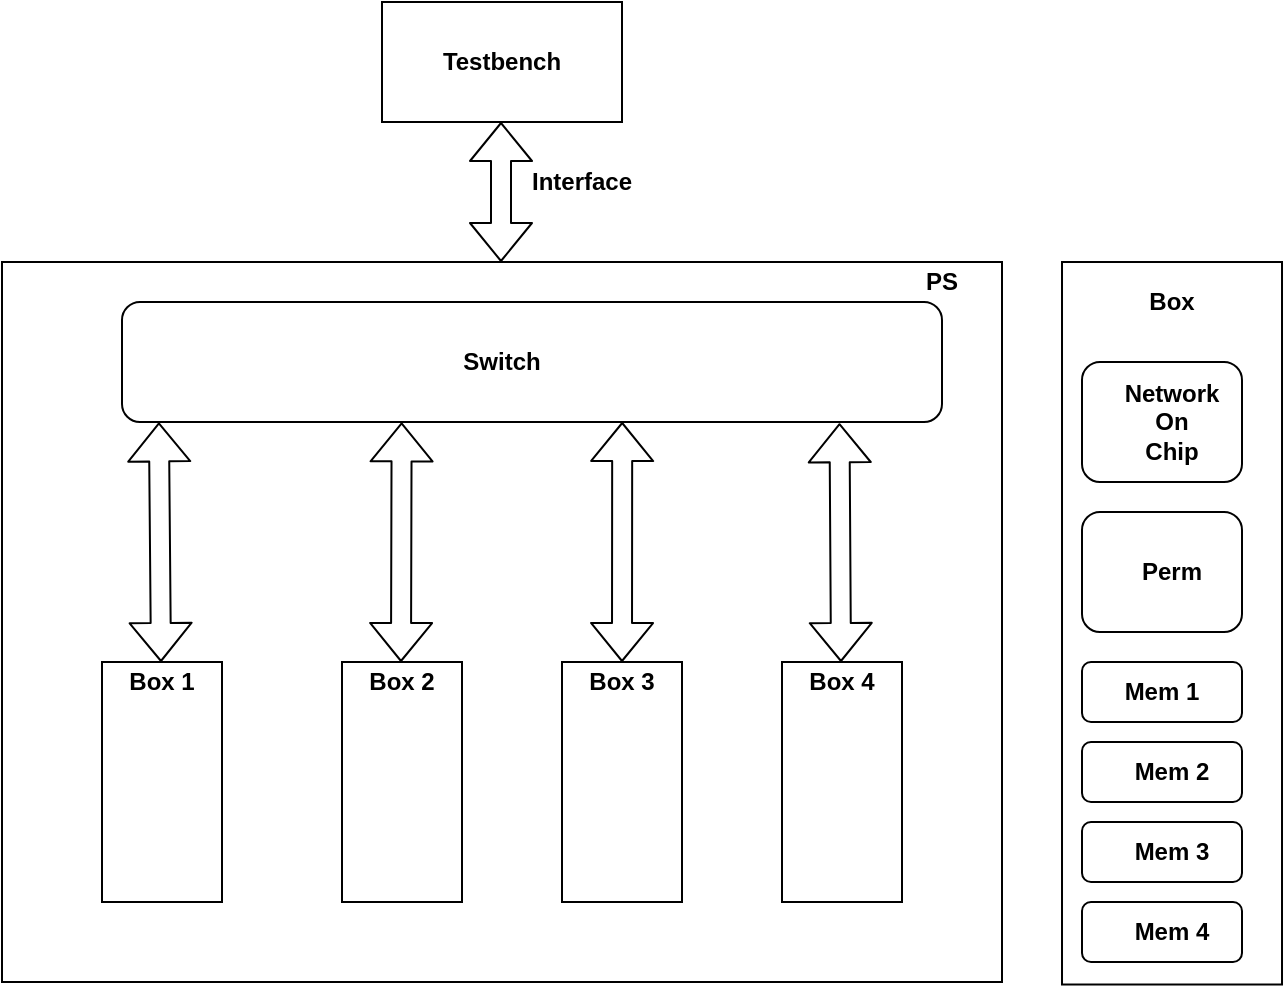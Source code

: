 <mxfile version="14.0.1" type="device"><diagram id="O-pv9BD8OzYiW1bfmRA_" name="Page-1"><mxGraphModel dx="346" dy="183" grid="1" gridSize="10" guides="1" tooltips="1" connect="1" arrows="1" fold="1" page="1" pageScale="1" pageWidth="827" pageHeight="1169" math="0" shadow="0"><root><mxCell id="0"/><mxCell id="1" parent="0"/><mxCell id="QVAQwAFJjRa5oC5Nb0R8-4" value="" style="shape=flexArrow;endArrow=classic;startArrow=classic;html=1;" edge="1" parent="1"><mxGeometry width="50" height="50" relative="1" as="geometry"><mxPoint x="389.5" y="70" as="sourcePoint"/><mxPoint x="389.5" y="140" as="targetPoint"/></mxGeometry></mxCell><mxCell id="QVAQwAFJjRa5oC5Nb0R8-1" value="" style="rounded=0;whiteSpace=wrap;html=1;fontStyle=1" vertex="1" parent="1"><mxGeometry x="330" y="10" width="120" height="60" as="geometry"/></mxCell><mxCell id="QVAQwAFJjRa5oC5Nb0R8-2" value="Testbench" style="text;html=1;strokeColor=none;fillColor=none;align=center;verticalAlign=middle;whiteSpace=wrap;rounded=0;fontStyle=1" vertex="1" parent="1"><mxGeometry x="370" y="30" width="40" height="20" as="geometry"/></mxCell><mxCell id="QVAQwAFJjRa5oC5Nb0R8-5" value="" style="rounded=0;whiteSpace=wrap;html=1;fontStyle=1" vertex="1" parent="1"><mxGeometry x="140" y="140" width="500" height="360" as="geometry"/></mxCell><mxCell id="QVAQwAFJjRa5oC5Nb0R8-6" value="PS" style="text;html=1;strokeColor=none;fillColor=none;align=center;verticalAlign=middle;whiteSpace=wrap;rounded=0;fontStyle=1" vertex="1" parent="1"><mxGeometry x="590" y="140" width="40" height="20" as="geometry"/></mxCell><mxCell id="QVAQwAFJjRa5oC5Nb0R8-8" value="" style="rounded=1;whiteSpace=wrap;html=1;" vertex="1" parent="1"><mxGeometry x="200" y="160" width="410" height="60" as="geometry"/></mxCell><mxCell id="QVAQwAFJjRa5oC5Nb0R8-9" value="Switch" style="text;html=1;strokeColor=none;fillColor=none;align=center;verticalAlign=middle;whiteSpace=wrap;rounded=0;fontStyle=1" vertex="1" parent="1"><mxGeometry x="370" y="180" width="40" height="20" as="geometry"/></mxCell><mxCell id="QVAQwAFJjRa5oC5Nb0R8-12" value="" style="rounded=0;whiteSpace=wrap;html=1;rotation=90;" vertex="1" parent="1"><mxGeometry x="160" y="370" width="120" height="60" as="geometry"/></mxCell><mxCell id="QVAQwAFJjRa5oC5Nb0R8-13" value="" style="rounded=0;whiteSpace=wrap;html=1;rotation=90;" vertex="1" parent="1"><mxGeometry x="280" y="370" width="120" height="60" as="geometry"/></mxCell><mxCell id="QVAQwAFJjRa5oC5Nb0R8-14" value="" style="rounded=0;whiteSpace=wrap;html=1;rotation=90;" vertex="1" parent="1"><mxGeometry x="390" y="370" width="120" height="60" as="geometry"/></mxCell><mxCell id="QVAQwAFJjRa5oC5Nb0R8-15" value="" style="rounded=0;whiteSpace=wrap;html=1;rotation=90;" vertex="1" parent="1"><mxGeometry x="500" y="370" width="120" height="60" as="geometry"/></mxCell><mxCell id="QVAQwAFJjRa5oC5Nb0R8-18" value="Box 4" style="text;html=1;strokeColor=none;fillColor=none;align=center;verticalAlign=middle;whiteSpace=wrap;rounded=0;fontStyle=1" vertex="1" parent="1"><mxGeometry x="540" y="340" width="40" height="20" as="geometry"/></mxCell><mxCell id="QVAQwAFJjRa5oC5Nb0R8-20" value="Box 1" style="text;html=1;strokeColor=none;fillColor=none;align=center;verticalAlign=middle;whiteSpace=wrap;rounded=0;fontStyle=1" vertex="1" parent="1"><mxGeometry x="200" y="340" width="40" height="20" as="geometry"/></mxCell><mxCell id="QVAQwAFJjRa5oC5Nb0R8-21" value="Box 2" style="text;html=1;strokeColor=none;fillColor=none;align=center;verticalAlign=middle;whiteSpace=wrap;rounded=0;fontStyle=1" vertex="1" parent="1"><mxGeometry x="320" y="340" width="40" height="20" as="geometry"/></mxCell><mxCell id="QVAQwAFJjRa5oC5Nb0R8-22" value="Box 3" style="text;html=1;strokeColor=none;fillColor=none;align=center;verticalAlign=middle;whiteSpace=wrap;rounded=0;fontStyle=1" vertex="1" parent="1"><mxGeometry x="430" y="340" width="40" height="20" as="geometry"/></mxCell><mxCell id="QVAQwAFJjRa5oC5Nb0R8-24" value="Interface" style="text;html=1;strokeColor=none;fillColor=none;align=center;verticalAlign=middle;whiteSpace=wrap;rounded=0;fontStyle=1" vertex="1" parent="1"><mxGeometry x="410" y="90" width="40" height="20" as="geometry"/></mxCell><mxCell id="QVAQwAFJjRa5oC5Nb0R8-25" value="" style="shape=flexArrow;endArrow=classic;startArrow=classic;html=1;exitX=0.045;exitY=1.003;exitDx=0;exitDy=0;exitPerimeter=0;" edge="1" parent="1" source="QVAQwAFJjRa5oC5Nb0R8-8"><mxGeometry width="50" height="50" relative="1" as="geometry"><mxPoint x="219.5" y="270" as="sourcePoint"/><mxPoint x="219.5" y="340" as="targetPoint"/></mxGeometry></mxCell><mxCell id="QVAQwAFJjRa5oC5Nb0R8-26" value="" style="shape=flexArrow;endArrow=classic;startArrow=classic;html=1;exitX=0.341;exitY=1.003;exitDx=0;exitDy=0;exitPerimeter=0;" edge="1" parent="1" source="QVAQwAFJjRa5oC5Nb0R8-8"><mxGeometry width="50" height="50" relative="1" as="geometry"><mxPoint x="339.5" y="270" as="sourcePoint"/><mxPoint x="339.5" y="340" as="targetPoint"/></mxGeometry></mxCell><mxCell id="QVAQwAFJjRa5oC5Nb0R8-27" value="" style="shape=flexArrow;endArrow=classic;startArrow=classic;html=1;exitX=0.61;exitY=1;exitDx=0;exitDy=0;exitPerimeter=0;" edge="1" parent="1" source="QVAQwAFJjRa5oC5Nb0R8-8"><mxGeometry width="50" height="50" relative="1" as="geometry"><mxPoint x="450" y="270" as="sourcePoint"/><mxPoint x="450" y="340" as="targetPoint"/></mxGeometry></mxCell><mxCell id="QVAQwAFJjRa5oC5Nb0R8-29" value="" style="shape=flexArrow;endArrow=classic;startArrow=classic;html=1;exitX=0.875;exitY=1.01;exitDx=0;exitDy=0;exitPerimeter=0;" edge="1" parent="1" source="QVAQwAFJjRa5oC5Nb0R8-8"><mxGeometry width="50" height="50" relative="1" as="geometry"><mxPoint x="560" y="270" as="sourcePoint"/><mxPoint x="559.5" y="340" as="targetPoint"/></mxGeometry></mxCell><mxCell id="QVAQwAFJjRa5oC5Nb0R8-30" value="" style="rounded=0;whiteSpace=wrap;html=1;rotation=90;" vertex="1" parent="1"><mxGeometry x="544.38" y="265.63" width="361.25" height="110" as="geometry"/></mxCell><mxCell id="QVAQwAFJjRa5oC5Nb0R8-31" value="Box" style="text;html=1;strokeColor=none;fillColor=none;align=center;verticalAlign=middle;whiteSpace=wrap;rounded=0;fontStyle=1" vertex="1" parent="1"><mxGeometry x="705" y="150" width="40" height="20" as="geometry"/></mxCell><mxCell id="QVAQwAFJjRa5oC5Nb0R8-32" value="" style="rounded=1;whiteSpace=wrap;html=1;" vertex="1" parent="1"><mxGeometry x="680" y="190" width="80" height="60" as="geometry"/></mxCell><mxCell id="QVAQwAFJjRa5oC5Nb0R8-33" value="Network&lt;br&gt;On&lt;br&gt;Chip" style="text;html=1;strokeColor=none;fillColor=none;align=center;verticalAlign=middle;whiteSpace=wrap;rounded=0;fontStyle=1" vertex="1" parent="1"><mxGeometry x="705" y="210" width="40" height="20" as="geometry"/></mxCell><mxCell id="QVAQwAFJjRa5oC5Nb0R8-35" value="" style="rounded=1;whiteSpace=wrap;html=1;" vertex="1" parent="1"><mxGeometry x="680" y="265" width="80" height="60" as="geometry"/></mxCell><mxCell id="QVAQwAFJjRa5oC5Nb0R8-36" value="Perm" style="text;html=1;strokeColor=none;fillColor=none;align=center;verticalAlign=middle;whiteSpace=wrap;rounded=0;fontStyle=1" vertex="1" parent="1"><mxGeometry x="705" y="285" width="40" height="20" as="geometry"/></mxCell><mxCell id="QVAQwAFJjRa5oC5Nb0R8-37" value="" style="rounded=1;whiteSpace=wrap;html=1;" vertex="1" parent="1"><mxGeometry x="680" y="340" width="80" height="30" as="geometry"/></mxCell><mxCell id="QVAQwAFJjRa5oC5Nb0R8-38" value="Mem 1" style="text;html=1;strokeColor=none;fillColor=none;align=center;verticalAlign=middle;whiteSpace=wrap;rounded=0;fontStyle=1" vertex="1" parent="1"><mxGeometry x="700" y="345" width="40" height="20" as="geometry"/></mxCell><mxCell id="QVAQwAFJjRa5oC5Nb0R8-45" value="" style="rounded=1;whiteSpace=wrap;html=1;" vertex="1" parent="1"><mxGeometry x="680" y="380" width="80" height="30" as="geometry"/></mxCell><mxCell id="QVAQwAFJjRa5oC5Nb0R8-46" value="Mem 2" style="text;html=1;strokeColor=none;fillColor=none;align=center;verticalAlign=middle;whiteSpace=wrap;rounded=0;fontStyle=1" vertex="1" parent="1"><mxGeometry x="700" y="385" width="50" height="20" as="geometry"/></mxCell><mxCell id="QVAQwAFJjRa5oC5Nb0R8-48" value="" style="rounded=1;whiteSpace=wrap;html=1;" vertex="1" parent="1"><mxGeometry x="680" y="420" width="80" height="30" as="geometry"/></mxCell><mxCell id="QVAQwAFJjRa5oC5Nb0R8-49" value="Mem 3" style="text;html=1;strokeColor=none;fillColor=none;align=center;verticalAlign=middle;whiteSpace=wrap;rounded=0;fontStyle=1" vertex="1" parent="1"><mxGeometry x="700" y="425" width="50" height="20" as="geometry"/></mxCell><mxCell id="QVAQwAFJjRa5oC5Nb0R8-50" value="" style="rounded=1;whiteSpace=wrap;html=1;" vertex="1" parent="1"><mxGeometry x="680" y="460" width="80" height="30" as="geometry"/></mxCell><mxCell id="QVAQwAFJjRa5oC5Nb0R8-51" value="Mem 4" style="text;html=1;strokeColor=none;fillColor=none;align=center;verticalAlign=middle;whiteSpace=wrap;rounded=0;fontStyle=1" vertex="1" parent="1"><mxGeometry x="700" y="465" width="50" height="20" as="geometry"/></mxCell></root></mxGraphModel></diagram></mxfile>